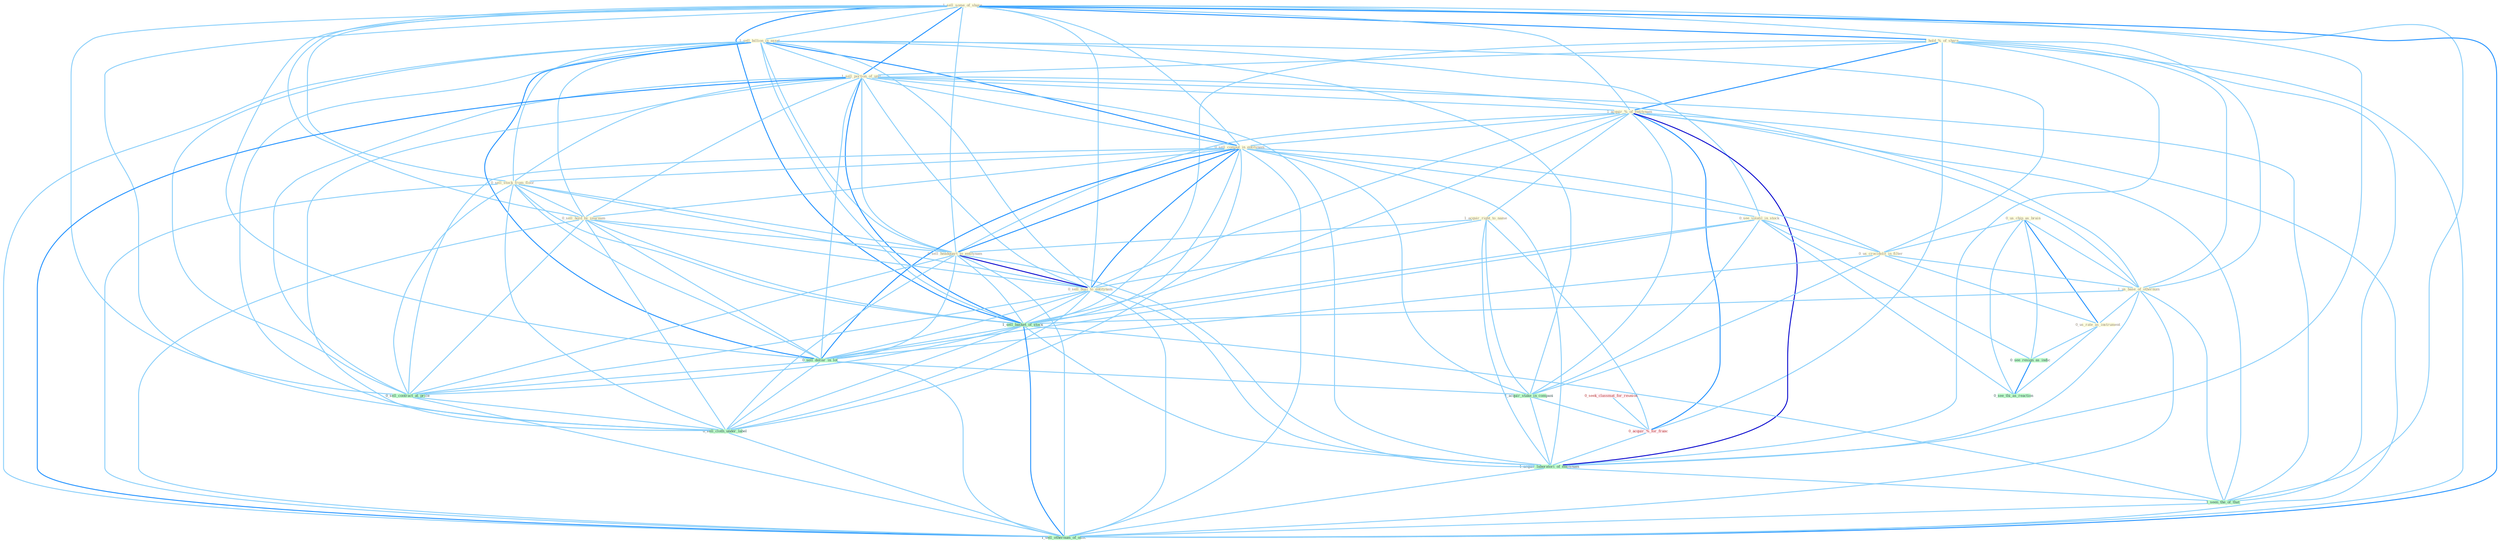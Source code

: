 Graph G{ 
    node
    [shape=polygon,style=filled,width=.5,height=.06,color="#BDFCC9",fixedsize=true,fontsize=4,
    fontcolor="#2f4f4f"];
    {node
    [color="#ffffe0", fontcolor="#8b7d6b"] "1_sell_some_of_share " "1_sell_billion_in_asset " "1_hold_%_of_share " "1_sell_portion_of_unit " "1_acquir_%_of_entitynam " "0_sell_comput_in_entitynam " "0_see_volatil_in_stock " "1_acquir_right_to_name " "0_sell_stock_from_floor " "0_sell_hold_by_yearnum " "0_us_chip_as_brain " "0_us_crocidolit_in_filter " "0_sell_headquart_to_entitynam " "1_us_base_of_othernum " "0_us_rate_as_instrument " "0_sell_busi_to_entitynam "}
{node [color="#fff0f5", fontcolor="#b22222"] "0_seek_classmat_for_reunion " "0_acquir_%_for_franc "}
edge [color="#B0E2FF"];

	"1_sell_some_of_share " -- "1_sell_billion_in_asset " [w="1", color="#87cefa" ];
	"1_sell_some_of_share " -- "1_hold_%_of_share " [w="2", color="#1e90ff" , len=0.8];
	"1_sell_some_of_share " -- "1_sell_portion_of_unit " [w="2", color="#1e90ff" , len=0.8];
	"1_sell_some_of_share " -- "1_acquir_%_of_entitynam " [w="1", color="#87cefa" ];
	"1_sell_some_of_share " -- "0_sell_comput_in_entitynam " [w="1", color="#87cefa" ];
	"1_sell_some_of_share " -- "0_sell_stock_from_floor " [w="1", color="#87cefa" ];
	"1_sell_some_of_share " -- "0_sell_hold_by_yearnum " [w="1", color="#87cefa" ];
	"1_sell_some_of_share " -- "0_sell_headquart_to_entitynam " [w="1", color="#87cefa" ];
	"1_sell_some_of_share " -- "1_us_base_of_othernum " [w="1", color="#87cefa" ];
	"1_sell_some_of_share " -- "0_sell_busi_to_entitynam " [w="1", color="#87cefa" ];
	"1_sell_some_of_share " -- "1_sell_basket_of_stock " [w="2", color="#1e90ff" , len=0.8];
	"1_sell_some_of_share " -- "0_sell_dollar_in_lot " [w="1", color="#87cefa" ];
	"1_sell_some_of_share " -- "0_sell_contract_at_price " [w="1", color="#87cefa" ];
	"1_sell_some_of_share " -- "1_acquir_laboratori_of_entitynam " [w="1", color="#87cefa" ];
	"1_sell_some_of_share " -- "0_sell_cloth_under_label " [w="1", color="#87cefa" ];
	"1_sell_some_of_share " -- "1_seen_the_of_that " [w="1", color="#87cefa" ];
	"1_sell_some_of_share " -- "1_sell_othernum_of_offic " [w="2", color="#1e90ff" , len=0.8];
	"1_sell_billion_in_asset " -- "1_sell_portion_of_unit " [w="1", color="#87cefa" ];
	"1_sell_billion_in_asset " -- "0_sell_comput_in_entitynam " [w="2", color="#1e90ff" , len=0.8];
	"1_sell_billion_in_asset " -- "0_see_volatil_in_stock " [w="1", color="#87cefa" ];
	"1_sell_billion_in_asset " -- "0_sell_stock_from_floor " [w="1", color="#87cefa" ];
	"1_sell_billion_in_asset " -- "0_sell_hold_by_yearnum " [w="1", color="#87cefa" ];
	"1_sell_billion_in_asset " -- "0_us_crocidolit_in_filter " [w="1", color="#87cefa" ];
	"1_sell_billion_in_asset " -- "0_sell_headquart_to_entitynam " [w="1", color="#87cefa" ];
	"1_sell_billion_in_asset " -- "0_sell_busi_to_entitynam " [w="1", color="#87cefa" ];
	"1_sell_billion_in_asset " -- "1_sell_basket_of_stock " [w="1", color="#87cefa" ];
	"1_sell_billion_in_asset " -- "0_sell_dollar_in_lot " [w="2", color="#1e90ff" , len=0.8];
	"1_sell_billion_in_asset " -- "1_acquir_stake_in_compani " [w="1", color="#87cefa" ];
	"1_sell_billion_in_asset " -- "0_sell_contract_at_price " [w="1", color="#87cefa" ];
	"1_sell_billion_in_asset " -- "0_sell_cloth_under_label " [w="1", color="#87cefa" ];
	"1_sell_billion_in_asset " -- "1_sell_othernum_of_offic " [w="1", color="#87cefa" ];
	"1_hold_%_of_share " -- "1_sell_portion_of_unit " [w="1", color="#87cefa" ];
	"1_hold_%_of_share " -- "1_acquir_%_of_entitynam " [w="2", color="#1e90ff" , len=0.8];
	"1_hold_%_of_share " -- "1_us_base_of_othernum " [w="1", color="#87cefa" ];
	"1_hold_%_of_share " -- "1_sell_basket_of_stock " [w="1", color="#87cefa" ];
	"1_hold_%_of_share " -- "0_acquir_%_for_franc " [w="1", color="#87cefa" ];
	"1_hold_%_of_share " -- "1_acquir_laboratori_of_entitynam " [w="1", color="#87cefa" ];
	"1_hold_%_of_share " -- "1_seen_the_of_that " [w="1", color="#87cefa" ];
	"1_hold_%_of_share " -- "1_sell_othernum_of_offic " [w="1", color="#87cefa" ];
	"1_sell_portion_of_unit " -- "1_acquir_%_of_entitynam " [w="1", color="#87cefa" ];
	"1_sell_portion_of_unit " -- "0_sell_comput_in_entitynam " [w="1", color="#87cefa" ];
	"1_sell_portion_of_unit " -- "0_sell_stock_from_floor " [w="1", color="#87cefa" ];
	"1_sell_portion_of_unit " -- "0_sell_hold_by_yearnum " [w="1", color="#87cefa" ];
	"1_sell_portion_of_unit " -- "0_sell_headquart_to_entitynam " [w="1", color="#87cefa" ];
	"1_sell_portion_of_unit " -- "1_us_base_of_othernum " [w="1", color="#87cefa" ];
	"1_sell_portion_of_unit " -- "0_sell_busi_to_entitynam " [w="1", color="#87cefa" ];
	"1_sell_portion_of_unit " -- "1_sell_basket_of_stock " [w="2", color="#1e90ff" , len=0.8];
	"1_sell_portion_of_unit " -- "0_sell_dollar_in_lot " [w="1", color="#87cefa" ];
	"1_sell_portion_of_unit " -- "0_sell_contract_at_price " [w="1", color="#87cefa" ];
	"1_sell_portion_of_unit " -- "1_acquir_laboratori_of_entitynam " [w="1", color="#87cefa" ];
	"1_sell_portion_of_unit " -- "0_sell_cloth_under_label " [w="1", color="#87cefa" ];
	"1_sell_portion_of_unit " -- "1_seen_the_of_that " [w="1", color="#87cefa" ];
	"1_sell_portion_of_unit " -- "1_sell_othernum_of_offic " [w="2", color="#1e90ff" , len=0.8];
	"1_acquir_%_of_entitynam " -- "0_sell_comput_in_entitynam " [w="1", color="#87cefa" ];
	"1_acquir_%_of_entitynam " -- "1_acquir_right_to_name " [w="1", color="#87cefa" ];
	"1_acquir_%_of_entitynam " -- "0_sell_headquart_to_entitynam " [w="1", color="#87cefa" ];
	"1_acquir_%_of_entitynam " -- "1_us_base_of_othernum " [w="1", color="#87cefa" ];
	"1_acquir_%_of_entitynam " -- "0_sell_busi_to_entitynam " [w="1", color="#87cefa" ];
	"1_acquir_%_of_entitynam " -- "1_sell_basket_of_stock " [w="1", color="#87cefa" ];
	"1_acquir_%_of_entitynam " -- "1_acquir_stake_in_compani " [w="1", color="#87cefa" ];
	"1_acquir_%_of_entitynam " -- "0_acquir_%_for_franc " [w="2", color="#1e90ff" , len=0.8];
	"1_acquir_%_of_entitynam " -- "1_acquir_laboratori_of_entitynam " [w="3", color="#0000cd" , len=0.6];
	"1_acquir_%_of_entitynam " -- "1_seen_the_of_that " [w="1", color="#87cefa" ];
	"1_acquir_%_of_entitynam " -- "1_sell_othernum_of_offic " [w="1", color="#87cefa" ];
	"0_sell_comput_in_entitynam " -- "0_see_volatil_in_stock " [w="1", color="#87cefa" ];
	"0_sell_comput_in_entitynam " -- "0_sell_stock_from_floor " [w="1", color="#87cefa" ];
	"0_sell_comput_in_entitynam " -- "0_sell_hold_by_yearnum " [w="1", color="#87cefa" ];
	"0_sell_comput_in_entitynam " -- "0_us_crocidolit_in_filter " [w="1", color="#87cefa" ];
	"0_sell_comput_in_entitynam " -- "0_sell_headquart_to_entitynam " [w="2", color="#1e90ff" , len=0.8];
	"0_sell_comput_in_entitynam " -- "0_sell_busi_to_entitynam " [w="2", color="#1e90ff" , len=0.8];
	"0_sell_comput_in_entitynam " -- "1_sell_basket_of_stock " [w="1", color="#87cefa" ];
	"0_sell_comput_in_entitynam " -- "0_sell_dollar_in_lot " [w="2", color="#1e90ff" , len=0.8];
	"0_sell_comput_in_entitynam " -- "1_acquir_stake_in_compani " [w="1", color="#87cefa" ];
	"0_sell_comput_in_entitynam " -- "0_sell_contract_at_price " [w="1", color="#87cefa" ];
	"0_sell_comput_in_entitynam " -- "1_acquir_laboratori_of_entitynam " [w="1", color="#87cefa" ];
	"0_sell_comput_in_entitynam " -- "0_sell_cloth_under_label " [w="1", color="#87cefa" ];
	"0_sell_comput_in_entitynam " -- "1_sell_othernum_of_offic " [w="1", color="#87cefa" ];
	"0_see_volatil_in_stock " -- "0_us_crocidolit_in_filter " [w="1", color="#87cefa" ];
	"0_see_volatil_in_stock " -- "1_sell_basket_of_stock " [w="1", color="#87cefa" ];
	"0_see_volatil_in_stock " -- "0_sell_dollar_in_lot " [w="1", color="#87cefa" ];
	"0_see_volatil_in_stock " -- "0_see_resign_as_indic " [w="1", color="#87cefa" ];
	"0_see_volatil_in_stock " -- "1_acquir_stake_in_compani " [w="1", color="#87cefa" ];
	"0_see_volatil_in_stock " -- "0_see_thi_as_reaction " [w="1", color="#87cefa" ];
	"1_acquir_right_to_name " -- "0_sell_headquart_to_entitynam " [w="1", color="#87cefa" ];
	"1_acquir_right_to_name " -- "0_sell_busi_to_entitynam " [w="1", color="#87cefa" ];
	"1_acquir_right_to_name " -- "1_acquir_stake_in_compani " [w="1", color="#87cefa" ];
	"1_acquir_right_to_name " -- "0_acquir_%_for_franc " [w="1", color="#87cefa" ];
	"1_acquir_right_to_name " -- "1_acquir_laboratori_of_entitynam " [w="1", color="#87cefa" ];
	"0_sell_stock_from_floor " -- "0_sell_hold_by_yearnum " [w="1", color="#87cefa" ];
	"0_sell_stock_from_floor " -- "0_sell_headquart_to_entitynam " [w="1", color="#87cefa" ];
	"0_sell_stock_from_floor " -- "0_sell_busi_to_entitynam " [w="1", color="#87cefa" ];
	"0_sell_stock_from_floor " -- "1_sell_basket_of_stock " [w="1", color="#87cefa" ];
	"0_sell_stock_from_floor " -- "0_sell_dollar_in_lot " [w="1", color="#87cefa" ];
	"0_sell_stock_from_floor " -- "0_sell_contract_at_price " [w="1", color="#87cefa" ];
	"0_sell_stock_from_floor " -- "0_sell_cloth_under_label " [w="1", color="#87cefa" ];
	"0_sell_stock_from_floor " -- "1_sell_othernum_of_offic " [w="1", color="#87cefa" ];
	"0_sell_hold_by_yearnum " -- "0_sell_headquart_to_entitynam " [w="1", color="#87cefa" ];
	"0_sell_hold_by_yearnum " -- "0_sell_busi_to_entitynam " [w="1", color="#87cefa" ];
	"0_sell_hold_by_yearnum " -- "1_sell_basket_of_stock " [w="1", color="#87cefa" ];
	"0_sell_hold_by_yearnum " -- "0_sell_dollar_in_lot " [w="1", color="#87cefa" ];
	"0_sell_hold_by_yearnum " -- "0_sell_contract_at_price " [w="1", color="#87cefa" ];
	"0_sell_hold_by_yearnum " -- "0_sell_cloth_under_label " [w="1", color="#87cefa" ];
	"0_sell_hold_by_yearnum " -- "1_sell_othernum_of_offic " [w="1", color="#87cefa" ];
	"0_us_chip_as_brain " -- "0_us_crocidolit_in_filter " [w="1", color="#87cefa" ];
	"0_us_chip_as_brain " -- "1_us_base_of_othernum " [w="1", color="#87cefa" ];
	"0_us_chip_as_brain " -- "0_us_rate_as_instrument " [w="2", color="#1e90ff" , len=0.8];
	"0_us_chip_as_brain " -- "0_see_resign_as_indic " [w="1", color="#87cefa" ];
	"0_us_chip_as_brain " -- "0_see_thi_as_reaction " [w="1", color="#87cefa" ];
	"0_us_crocidolit_in_filter " -- "1_us_base_of_othernum " [w="1", color="#87cefa" ];
	"0_us_crocidolit_in_filter " -- "0_us_rate_as_instrument " [w="1", color="#87cefa" ];
	"0_us_crocidolit_in_filter " -- "0_sell_dollar_in_lot " [w="1", color="#87cefa" ];
	"0_us_crocidolit_in_filter " -- "1_acquir_stake_in_compani " [w="1", color="#87cefa" ];
	"0_sell_headquart_to_entitynam " -- "0_sell_busi_to_entitynam " [w="3", color="#0000cd" , len=0.6];
	"0_sell_headquart_to_entitynam " -- "1_sell_basket_of_stock " [w="1", color="#87cefa" ];
	"0_sell_headquart_to_entitynam " -- "0_sell_dollar_in_lot " [w="1", color="#87cefa" ];
	"0_sell_headquart_to_entitynam " -- "0_sell_contract_at_price " [w="1", color="#87cefa" ];
	"0_sell_headquart_to_entitynam " -- "1_acquir_laboratori_of_entitynam " [w="1", color="#87cefa" ];
	"0_sell_headquart_to_entitynam " -- "0_sell_cloth_under_label " [w="1", color="#87cefa" ];
	"0_sell_headquart_to_entitynam " -- "1_sell_othernum_of_offic " [w="1", color="#87cefa" ];
	"1_us_base_of_othernum " -- "0_us_rate_as_instrument " [w="1", color="#87cefa" ];
	"1_us_base_of_othernum " -- "1_sell_basket_of_stock " [w="1", color="#87cefa" ];
	"1_us_base_of_othernum " -- "1_acquir_laboratori_of_entitynam " [w="1", color="#87cefa" ];
	"1_us_base_of_othernum " -- "1_seen_the_of_that " [w="1", color="#87cefa" ];
	"1_us_base_of_othernum " -- "1_sell_othernum_of_offic " [w="1", color="#87cefa" ];
	"0_us_rate_as_instrument " -- "0_see_resign_as_indic " [w="1", color="#87cefa" ];
	"0_us_rate_as_instrument " -- "0_see_thi_as_reaction " [w="1", color="#87cefa" ];
	"0_sell_busi_to_entitynam " -- "1_sell_basket_of_stock " [w="1", color="#87cefa" ];
	"0_sell_busi_to_entitynam " -- "0_sell_dollar_in_lot " [w="1", color="#87cefa" ];
	"0_sell_busi_to_entitynam " -- "0_sell_contract_at_price " [w="1", color="#87cefa" ];
	"0_sell_busi_to_entitynam " -- "1_acquir_laboratori_of_entitynam " [w="1", color="#87cefa" ];
	"0_sell_busi_to_entitynam " -- "0_sell_cloth_under_label " [w="1", color="#87cefa" ];
	"0_sell_busi_to_entitynam " -- "1_sell_othernum_of_offic " [w="1", color="#87cefa" ];
	"0_seek_classmat_for_reunion " -- "0_acquir_%_for_franc " [w="1", color="#87cefa" ];
	"1_sell_basket_of_stock " -- "0_sell_dollar_in_lot " [w="1", color="#87cefa" ];
	"1_sell_basket_of_stock " -- "0_sell_contract_at_price " [w="1", color="#87cefa" ];
	"1_sell_basket_of_stock " -- "1_acquir_laboratori_of_entitynam " [w="1", color="#87cefa" ];
	"1_sell_basket_of_stock " -- "0_sell_cloth_under_label " [w="1", color="#87cefa" ];
	"1_sell_basket_of_stock " -- "1_seen_the_of_that " [w="1", color="#87cefa" ];
	"1_sell_basket_of_stock " -- "1_sell_othernum_of_offic " [w="2", color="#1e90ff" , len=0.8];
	"0_sell_dollar_in_lot " -- "1_acquir_stake_in_compani " [w="1", color="#87cefa" ];
	"0_sell_dollar_in_lot " -- "0_sell_contract_at_price " [w="1", color="#87cefa" ];
	"0_sell_dollar_in_lot " -- "0_sell_cloth_under_label " [w="1", color="#87cefa" ];
	"0_sell_dollar_in_lot " -- "1_sell_othernum_of_offic " [w="1", color="#87cefa" ];
	"0_see_resign_as_indic " -- "0_see_thi_as_reaction " [w="2", color="#1e90ff" , len=0.8];
	"1_acquir_stake_in_compani " -- "0_acquir_%_for_franc " [w="1", color="#87cefa" ];
	"1_acquir_stake_in_compani " -- "1_acquir_laboratori_of_entitynam " [w="1", color="#87cefa" ];
	"0_acquir_%_for_franc " -- "1_acquir_laboratori_of_entitynam " [w="1", color="#87cefa" ];
	"0_sell_contract_at_price " -- "0_sell_cloth_under_label " [w="1", color="#87cefa" ];
	"0_sell_contract_at_price " -- "1_sell_othernum_of_offic " [w="1", color="#87cefa" ];
	"1_acquir_laboratori_of_entitynam " -- "1_seen_the_of_that " [w="1", color="#87cefa" ];
	"1_acquir_laboratori_of_entitynam " -- "1_sell_othernum_of_offic " [w="1", color="#87cefa" ];
	"0_sell_cloth_under_label " -- "1_sell_othernum_of_offic " [w="1", color="#87cefa" ];
	"1_seen_the_of_that " -- "1_sell_othernum_of_offic " [w="1", color="#87cefa" ];
}